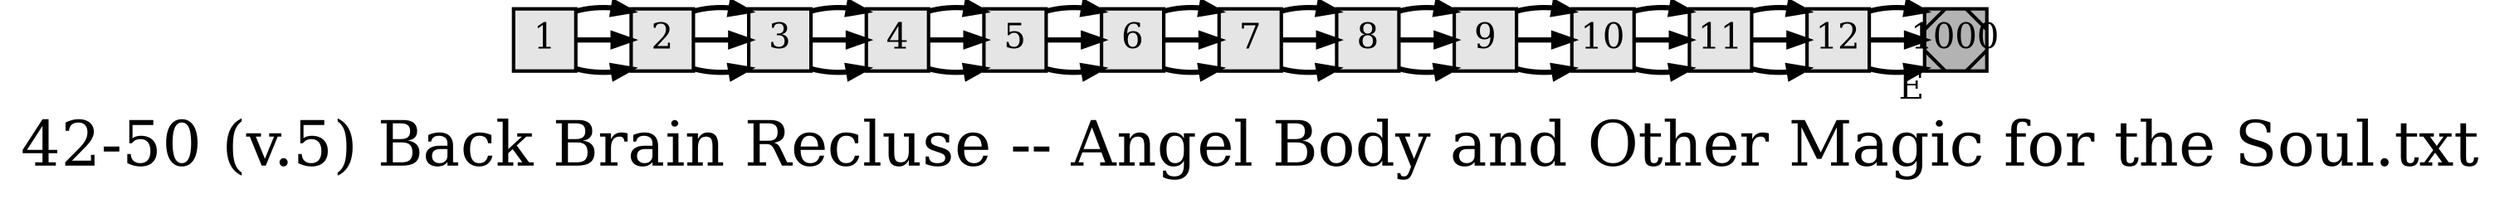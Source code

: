 digraph g{
  graph [ label="42-50 (v.5) Back Brain Recluse -- Angel Body and Other Magic for the Soul.txt" rankdir=LR, ordering=out, fontsize=36, nodesep="0.35", ranksep="0.45"];
  node  [shape=rect, penwidth=2, fontsize=20, style=filled, fillcolor=grey90, margin="0,0", labelfloat=true, regular=true, fixedsize=true];
  edge  [labelfloat=true, penwidth=3, fontsize=12];
  
  1 -> 2;
  1 -> 2;
  1 -> 2;
  2 -> 3;
  2 -> 3;
  2 -> 3;
  3 -> 4;
  3 -> 4;
  3 -> 4;
  4 -> 5;
  4 -> 5;
  4 -> 5;
  5 -> 6;
  5 -> 6;
  5 -> 6;
  6 -> 7;
  6 -> 7;
  6 -> 7;
  7 -> 8;
  7 -> 8;
  7 -> 8;
  8 -> 9;
  8 -> 9;
  8 -> 9;
  9 -> 10;
  9 -> 10;
  9 -> 10;
  10 -> 11;
  10 -> 11;
  10 -> 11;
  11 -> 12;
  11 -> 12;
  11 -> 12;
  12 -> 1000;
  12 -> 1000;
  12 -> 1000;
  1000	[ xlabel="E", shape=Msquare, fontsize=20, fillcolor=grey70 ];
}

